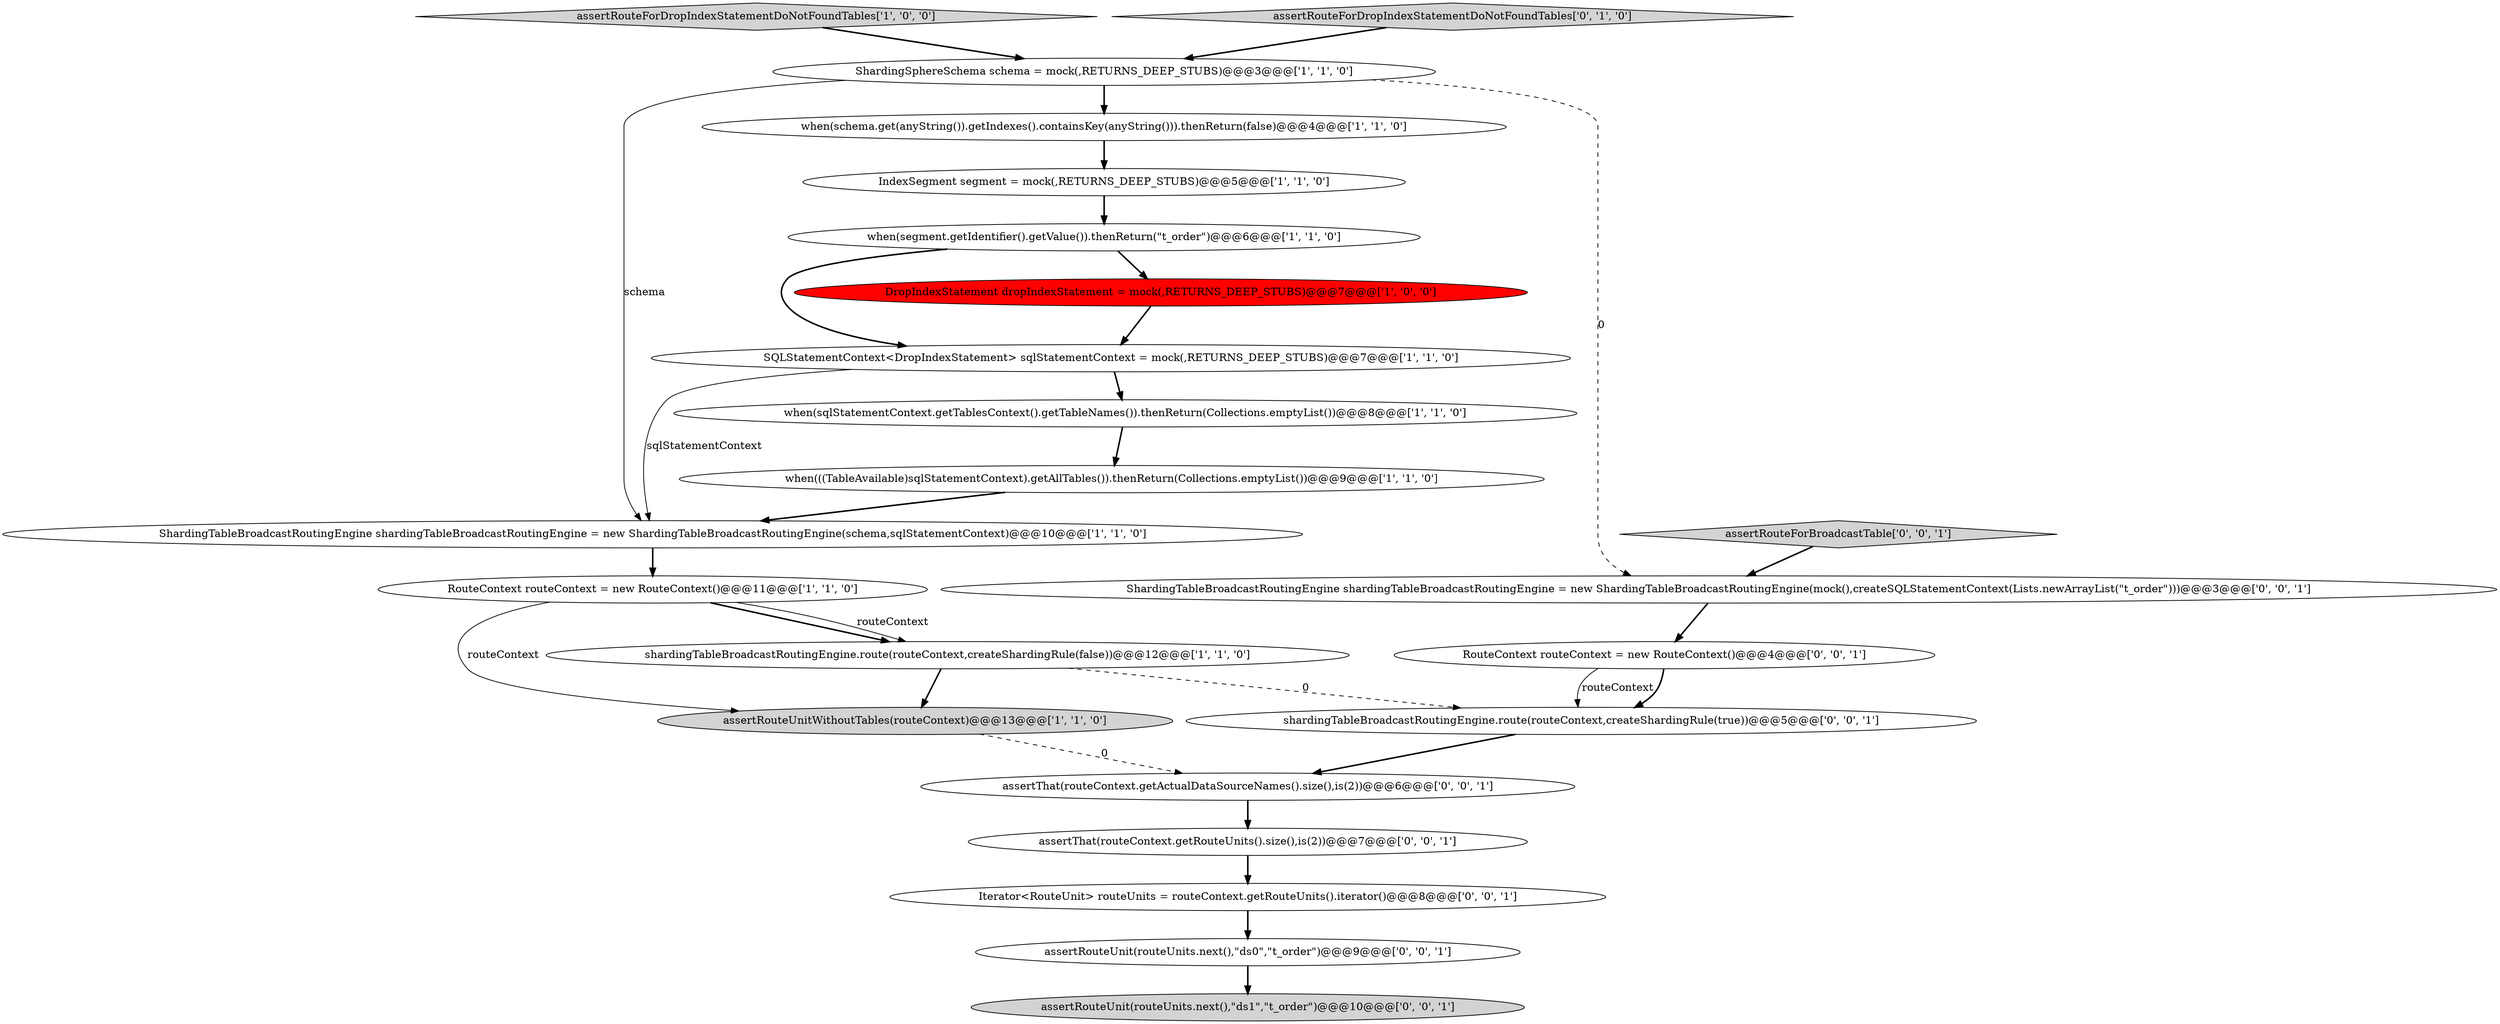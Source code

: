 digraph {
21 [style = filled, label = "Iterator<RouteUnit> routeUnits = routeContext.getRouteUnits().iterator()@@@8@@@['0', '0', '1']", fillcolor = white, shape = ellipse image = "AAA0AAABBB3BBB"];
8 [style = filled, label = "IndexSegment segment = mock(,RETURNS_DEEP_STUBS)@@@5@@@['1', '1', '0']", fillcolor = white, shape = ellipse image = "AAA0AAABBB1BBB"];
7 [style = filled, label = "ShardingTableBroadcastRoutingEngine shardingTableBroadcastRoutingEngine = new ShardingTableBroadcastRoutingEngine(schema,sqlStatementContext)@@@10@@@['1', '1', '0']", fillcolor = white, shape = ellipse image = "AAA0AAABBB1BBB"];
10 [style = filled, label = "ShardingSphereSchema schema = mock(,RETURNS_DEEP_STUBS)@@@3@@@['1', '1', '0']", fillcolor = white, shape = ellipse image = "AAA0AAABBB1BBB"];
18 [style = filled, label = "assertRouteUnit(routeUnits.next(),\"ds1\",\"t_order\")@@@10@@@['0', '0', '1']", fillcolor = lightgray, shape = ellipse image = "AAA0AAABBB3BBB"];
2 [style = filled, label = "when(schema.get(anyString()).getIndexes().containsKey(anyString())).thenReturn(false)@@@4@@@['1', '1', '0']", fillcolor = white, shape = ellipse image = "AAA0AAABBB1BBB"];
14 [style = filled, label = "assertThat(routeContext.getActualDataSourceNames().size(),is(2))@@@6@@@['0', '0', '1']", fillcolor = white, shape = ellipse image = "AAA0AAABBB3BBB"];
11 [style = filled, label = "when(sqlStatementContext.getTablesContext().getTableNames()).thenReturn(Collections.emptyList())@@@8@@@['1', '1', '0']", fillcolor = white, shape = ellipse image = "AAA0AAABBB1BBB"];
9 [style = filled, label = "assertRouteForDropIndexStatementDoNotFoundTables['1', '0', '0']", fillcolor = lightgray, shape = diamond image = "AAA0AAABBB1BBB"];
17 [style = filled, label = "assertRouteUnit(routeUnits.next(),\"ds0\",\"t_order\")@@@9@@@['0', '0', '1']", fillcolor = white, shape = ellipse image = "AAA0AAABBB3BBB"];
1 [style = filled, label = "assertRouteUnitWithoutTables(routeContext)@@@13@@@['1', '1', '0']", fillcolor = lightgray, shape = ellipse image = "AAA0AAABBB1BBB"];
0 [style = filled, label = "RouteContext routeContext = new RouteContext()@@@11@@@['1', '1', '0']", fillcolor = white, shape = ellipse image = "AAA0AAABBB1BBB"];
12 [style = filled, label = "when(((TableAvailable)sqlStatementContext).getAllTables()).thenReturn(Collections.emptyList())@@@9@@@['1', '1', '0']", fillcolor = white, shape = ellipse image = "AAA0AAABBB1BBB"];
6 [style = filled, label = "SQLStatementContext<DropIndexStatement> sqlStatementContext = mock(,RETURNS_DEEP_STUBS)@@@7@@@['1', '1', '0']", fillcolor = white, shape = ellipse image = "AAA0AAABBB1BBB"];
15 [style = filled, label = "RouteContext routeContext = new RouteContext()@@@4@@@['0', '0', '1']", fillcolor = white, shape = ellipse image = "AAA0AAABBB3BBB"];
20 [style = filled, label = "shardingTableBroadcastRoutingEngine.route(routeContext,createShardingRule(true))@@@5@@@['0', '0', '1']", fillcolor = white, shape = ellipse image = "AAA0AAABBB3BBB"];
5 [style = filled, label = "DropIndexStatement dropIndexStatement = mock(,RETURNS_DEEP_STUBS)@@@7@@@['1', '0', '0']", fillcolor = red, shape = ellipse image = "AAA1AAABBB1BBB"];
3 [style = filled, label = "shardingTableBroadcastRoutingEngine.route(routeContext,createShardingRule(false))@@@12@@@['1', '1', '0']", fillcolor = white, shape = ellipse image = "AAA0AAABBB1BBB"];
4 [style = filled, label = "when(segment.getIdentifier().getValue()).thenReturn(\"t_order\")@@@6@@@['1', '1', '0']", fillcolor = white, shape = ellipse image = "AAA0AAABBB1BBB"];
16 [style = filled, label = "assertThat(routeContext.getRouteUnits().size(),is(2))@@@7@@@['0', '0', '1']", fillcolor = white, shape = ellipse image = "AAA0AAABBB3BBB"];
19 [style = filled, label = "assertRouteForBroadcastTable['0', '0', '1']", fillcolor = lightgray, shape = diamond image = "AAA0AAABBB3BBB"];
13 [style = filled, label = "assertRouteForDropIndexStatementDoNotFoundTables['0', '1', '0']", fillcolor = lightgray, shape = diamond image = "AAA0AAABBB2BBB"];
22 [style = filled, label = "ShardingTableBroadcastRoutingEngine shardingTableBroadcastRoutingEngine = new ShardingTableBroadcastRoutingEngine(mock(),createSQLStatementContext(Lists.newArrayList(\"t_order\")))@@@3@@@['0', '0', '1']", fillcolor = white, shape = ellipse image = "AAA0AAABBB3BBB"];
0->3 [style = bold, label=""];
13->10 [style = bold, label=""];
14->16 [style = bold, label=""];
22->15 [style = bold, label=""];
3->1 [style = bold, label=""];
1->14 [style = dashed, label="0"];
4->6 [style = bold, label=""];
11->12 [style = bold, label=""];
7->0 [style = bold, label=""];
20->14 [style = bold, label=""];
15->20 [style = solid, label="routeContext"];
9->10 [style = bold, label=""];
10->22 [style = dashed, label="0"];
12->7 [style = bold, label=""];
0->1 [style = solid, label="routeContext"];
6->7 [style = solid, label="sqlStatementContext"];
5->6 [style = bold, label=""];
0->3 [style = solid, label="routeContext"];
15->20 [style = bold, label=""];
16->21 [style = bold, label=""];
6->11 [style = bold, label=""];
3->20 [style = dashed, label="0"];
10->7 [style = solid, label="schema"];
10->2 [style = bold, label=""];
8->4 [style = bold, label=""];
19->22 [style = bold, label=""];
4->5 [style = bold, label=""];
21->17 [style = bold, label=""];
17->18 [style = bold, label=""];
2->8 [style = bold, label=""];
}
